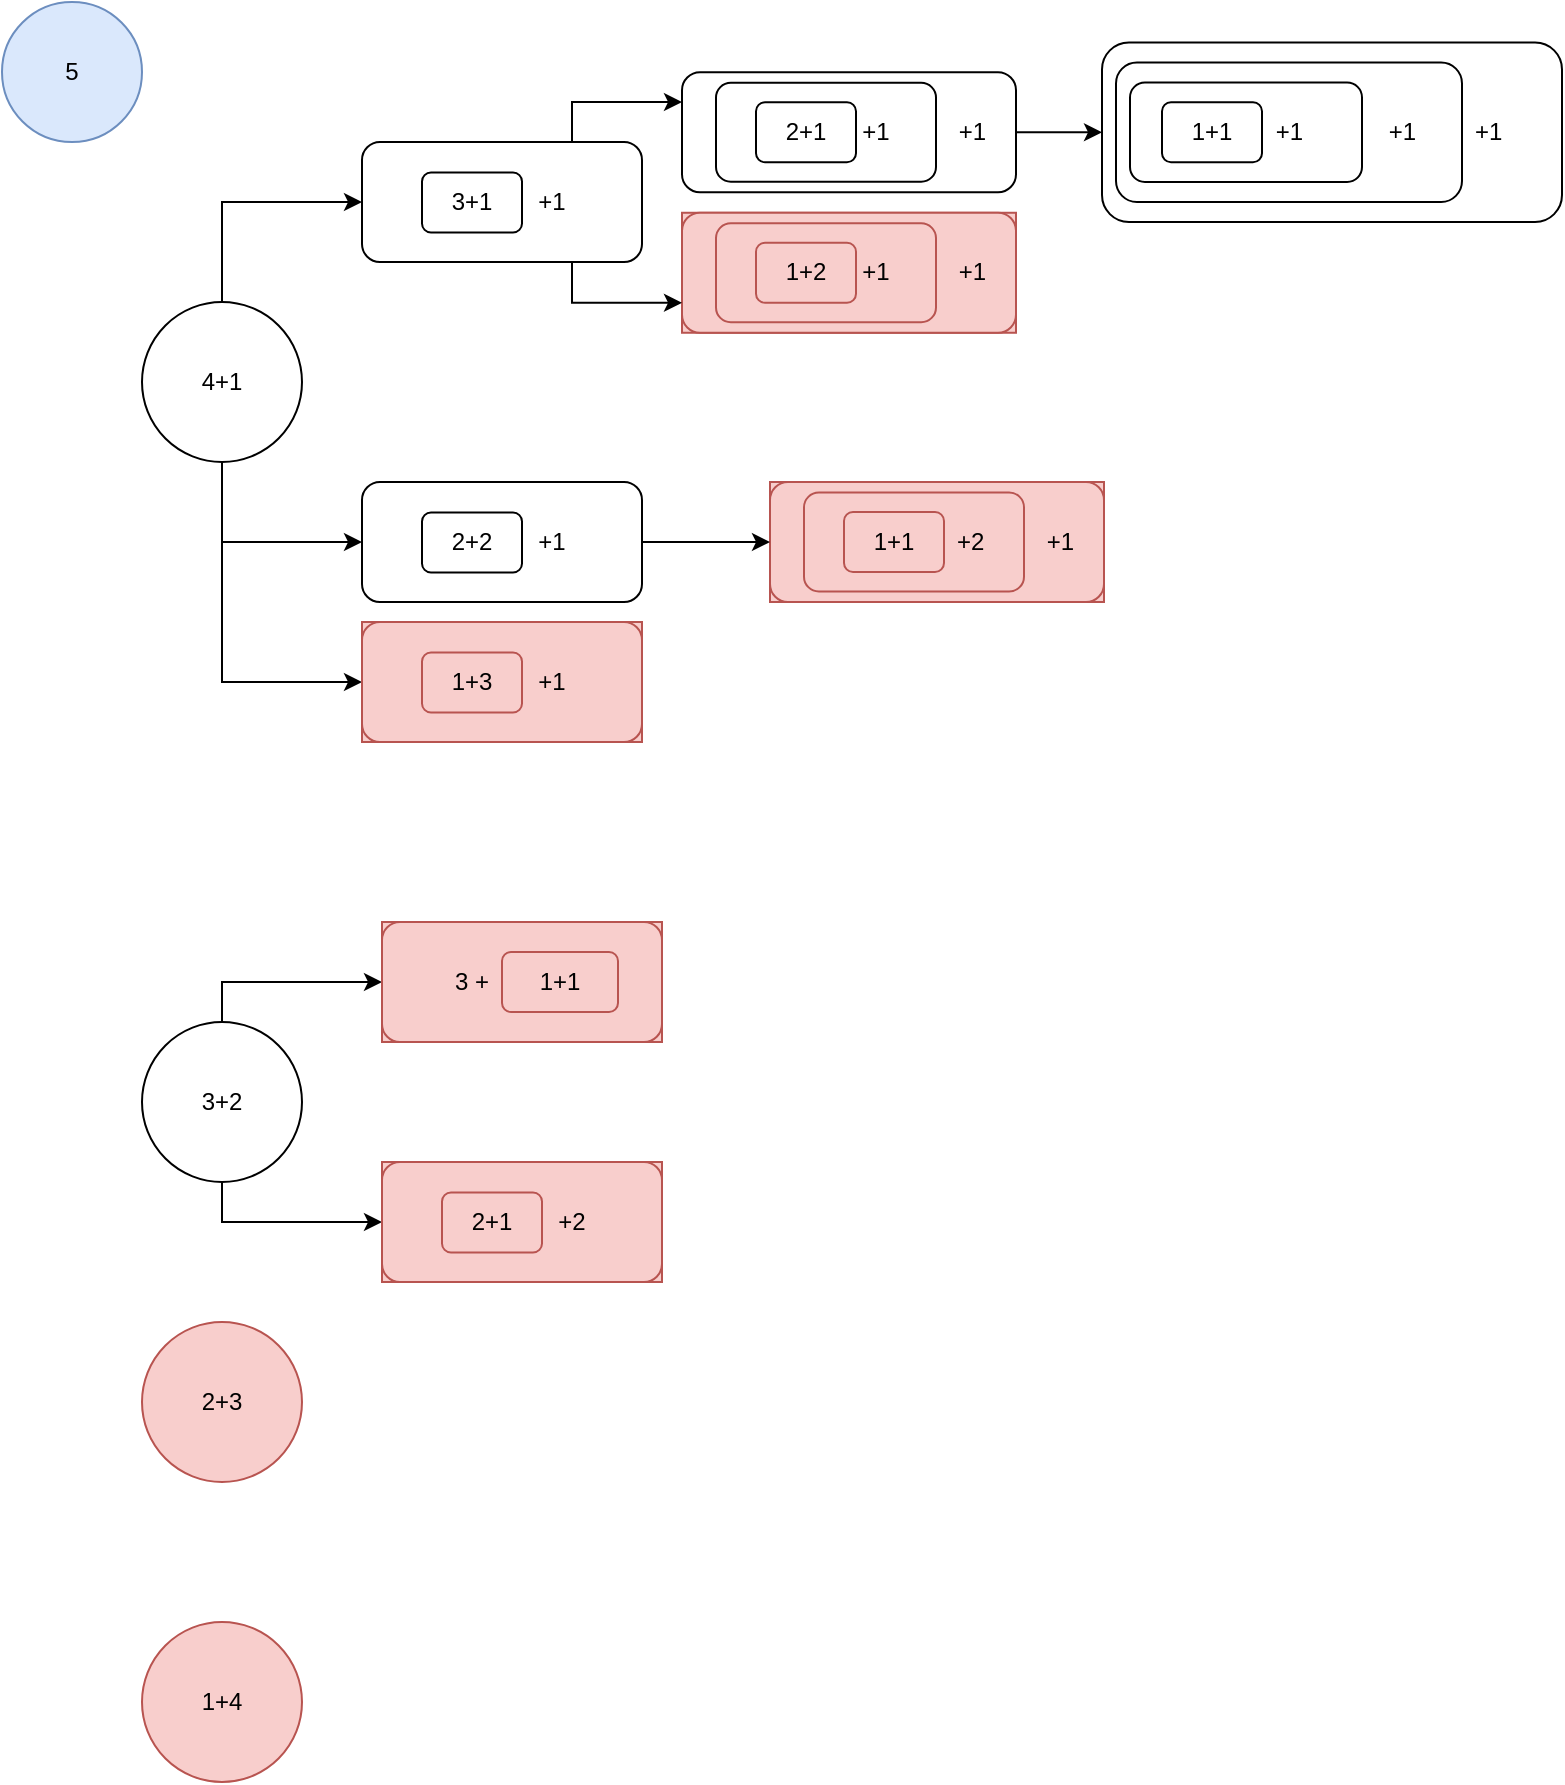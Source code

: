 <mxfile version="22.1.11" type="device">
  <diagram name="페이지-1" id="fN3KYF3YvkmrvRQAktmp">
    <mxGraphModel dx="1500" dy="809" grid="1" gridSize="10" guides="1" tooltips="1" connect="1" arrows="1" fold="1" page="1" pageScale="1" pageWidth="827" pageHeight="1169" math="0" shadow="0">
      <root>
        <mxCell id="0" />
        <mxCell id="1" parent="0" />
        <mxCell id="xLCyTfSkxh_NMXMEnzXL-1" value="5" style="ellipse;whiteSpace=wrap;html=1;aspect=fixed;fillColor=#dae8fc;strokeColor=#6c8ebf;" vertex="1" parent="1">
          <mxGeometry x="30" y="20" width="70" height="70" as="geometry" />
        </mxCell>
        <mxCell id="xLCyTfSkxh_NMXMEnzXL-89" style="edgeStyle=orthogonalEdgeStyle;rounded=0;orthogonalLoop=1;jettySize=auto;html=1;entryX=0;entryY=0.5;entryDx=0;entryDy=0;exitX=0.5;exitY=0;exitDx=0;exitDy=0;" edge="1" parent="1" source="xLCyTfSkxh_NMXMEnzXL-7" target="xLCyTfSkxh_NMXMEnzXL-38">
          <mxGeometry relative="1" as="geometry" />
        </mxCell>
        <mxCell id="xLCyTfSkxh_NMXMEnzXL-90" style="edgeStyle=orthogonalEdgeStyle;rounded=0;orthogonalLoop=1;jettySize=auto;html=1;exitX=0.5;exitY=1;exitDx=0;exitDy=0;entryX=0;entryY=0.5;entryDx=0;entryDy=0;" edge="1" parent="1" source="xLCyTfSkxh_NMXMEnzXL-7" target="xLCyTfSkxh_NMXMEnzXL-50">
          <mxGeometry relative="1" as="geometry" />
        </mxCell>
        <mxCell id="xLCyTfSkxh_NMXMEnzXL-91" style="edgeStyle=orthogonalEdgeStyle;rounded=0;orthogonalLoop=1;jettySize=auto;html=1;exitX=0.5;exitY=1;exitDx=0;exitDy=0;entryX=0;entryY=0.5;entryDx=0;entryDy=0;" edge="1" parent="1" source="xLCyTfSkxh_NMXMEnzXL-7" target="xLCyTfSkxh_NMXMEnzXL-52">
          <mxGeometry relative="1" as="geometry" />
        </mxCell>
        <mxCell id="xLCyTfSkxh_NMXMEnzXL-7" value="4+1" style="ellipse;whiteSpace=wrap;html=1;aspect=fixed;" vertex="1" parent="1">
          <mxGeometry x="100" y="170" width="80" height="80" as="geometry" />
        </mxCell>
        <mxCell id="xLCyTfSkxh_NMXMEnzXL-92" style="edgeStyle=orthogonalEdgeStyle;rounded=0;orthogonalLoop=1;jettySize=auto;html=1;entryX=0;entryY=0.5;entryDx=0;entryDy=0;exitX=0.5;exitY=0;exitDx=0;exitDy=0;" edge="1" parent="1" source="xLCyTfSkxh_NMXMEnzXL-72" target="xLCyTfSkxh_NMXMEnzXL-73">
          <mxGeometry relative="1" as="geometry" />
        </mxCell>
        <mxCell id="xLCyTfSkxh_NMXMEnzXL-93" style="edgeStyle=orthogonalEdgeStyle;rounded=0;orthogonalLoop=1;jettySize=auto;html=1;entryX=0;entryY=0.5;entryDx=0;entryDy=0;exitX=0.5;exitY=1;exitDx=0;exitDy=0;" edge="1" parent="1" source="xLCyTfSkxh_NMXMEnzXL-72" target="xLCyTfSkxh_NMXMEnzXL-77">
          <mxGeometry relative="1" as="geometry" />
        </mxCell>
        <mxCell id="xLCyTfSkxh_NMXMEnzXL-72" value="3+2" style="ellipse;whiteSpace=wrap;html=1;aspect=fixed;" vertex="1" parent="1">
          <mxGeometry x="100" y="530" width="80" height="80" as="geometry" />
        </mxCell>
        <mxCell id="xLCyTfSkxh_NMXMEnzXL-79" value="" style="group;fillColor=#f8cecc;strokeColor=#b85450;" vertex="1" connectable="0" parent="1">
          <mxGeometry x="220" y="600" width="140" height="60" as="geometry" />
        </mxCell>
        <mxCell id="xLCyTfSkxh_NMXMEnzXL-77" value="&amp;nbsp; &amp;nbsp; &amp;nbsp; &amp;nbsp; &amp;nbsp; &amp;nbsp; &amp;nbsp; &amp;nbsp;+2" style="rounded=1;whiteSpace=wrap;html=1;fillColor=#f8cecc;strokeColor=#b85450;" vertex="1" parent="xLCyTfSkxh_NMXMEnzXL-79">
          <mxGeometry width="140" height="60" as="geometry" />
        </mxCell>
        <mxCell id="xLCyTfSkxh_NMXMEnzXL-78" value="2+1" style="rounded=1;whiteSpace=wrap;html=1;fillColor=#f8cecc;strokeColor=#b85450;" vertex="1" parent="xLCyTfSkxh_NMXMEnzXL-79">
          <mxGeometry x="30" y="15.25" width="50" height="30" as="geometry" />
        </mxCell>
        <mxCell id="xLCyTfSkxh_NMXMEnzXL-80" value="" style="group;fillColor=#f8cecc;strokeColor=#b85450;" vertex="1" connectable="0" parent="1">
          <mxGeometry x="220" y="480" width="140" height="60" as="geometry" />
        </mxCell>
        <mxCell id="xLCyTfSkxh_NMXMEnzXL-73" value="3 +&amp;nbsp; &amp;nbsp; &amp;nbsp; &amp;nbsp; &amp;nbsp; &amp;nbsp; &amp;nbsp; &amp;nbsp;" style="rounded=1;whiteSpace=wrap;html=1;fillColor=#f8cecc;strokeColor=#b85450;" vertex="1" parent="xLCyTfSkxh_NMXMEnzXL-80">
          <mxGeometry width="140" height="60" as="geometry" />
        </mxCell>
        <mxCell id="xLCyTfSkxh_NMXMEnzXL-74" value="1+1" style="rounded=1;whiteSpace=wrap;html=1;fillColor=#f8cecc;strokeColor=#b85450;" vertex="1" parent="xLCyTfSkxh_NMXMEnzXL-80">
          <mxGeometry x="60" y="15" width="58" height="30" as="geometry" />
        </mxCell>
        <mxCell id="xLCyTfSkxh_NMXMEnzXL-81" value="" style="group;fillColor=#f8cecc;strokeColor=#b85450;" vertex="1" connectable="0" parent="1">
          <mxGeometry x="210" y="330" width="140" height="60" as="geometry" />
        </mxCell>
        <mxCell id="xLCyTfSkxh_NMXMEnzXL-52" value="&amp;nbsp; &amp;nbsp; &amp;nbsp; &amp;nbsp; &amp;nbsp; &amp;nbsp; &amp;nbsp; &amp;nbsp;+1" style="rounded=1;whiteSpace=wrap;html=1;fillColor=#f8cecc;strokeColor=#b85450;" vertex="1" parent="xLCyTfSkxh_NMXMEnzXL-81">
          <mxGeometry width="140" height="60" as="geometry" />
        </mxCell>
        <mxCell id="xLCyTfSkxh_NMXMEnzXL-53" value="1+3" style="rounded=1;whiteSpace=wrap;html=1;fillColor=#f8cecc;strokeColor=#b85450;" vertex="1" parent="xLCyTfSkxh_NMXMEnzXL-81">
          <mxGeometry x="30" y="15.25" width="50" height="30" as="geometry" />
        </mxCell>
        <mxCell id="xLCyTfSkxh_NMXMEnzXL-82" value="" style="group" vertex="1" connectable="0" parent="1">
          <mxGeometry x="210" y="260" width="140" height="60" as="geometry" />
        </mxCell>
        <mxCell id="xLCyTfSkxh_NMXMEnzXL-50" value="&amp;nbsp; &amp;nbsp; &amp;nbsp; &amp;nbsp; &amp;nbsp; &amp;nbsp; &amp;nbsp; &amp;nbsp;+1" style="rounded=1;whiteSpace=wrap;html=1;" vertex="1" parent="xLCyTfSkxh_NMXMEnzXL-82">
          <mxGeometry width="140" height="60" as="geometry" />
        </mxCell>
        <mxCell id="xLCyTfSkxh_NMXMEnzXL-51" value="2+2" style="rounded=1;whiteSpace=wrap;html=1;" vertex="1" parent="xLCyTfSkxh_NMXMEnzXL-82">
          <mxGeometry x="30" y="15.25" width="50" height="30" as="geometry" />
        </mxCell>
        <mxCell id="xLCyTfSkxh_NMXMEnzXL-83" value="" style="group" vertex="1" connectable="0" parent="1">
          <mxGeometry x="210" y="90" width="140" height="60" as="geometry" />
        </mxCell>
        <mxCell id="xLCyTfSkxh_NMXMEnzXL-38" value="&amp;nbsp; &amp;nbsp; &amp;nbsp; &amp;nbsp; &amp;nbsp; &amp;nbsp; &amp;nbsp; &amp;nbsp;+1" style="rounded=1;whiteSpace=wrap;html=1;" vertex="1" parent="xLCyTfSkxh_NMXMEnzXL-83">
          <mxGeometry width="140" height="60" as="geometry" />
        </mxCell>
        <mxCell id="xLCyTfSkxh_NMXMEnzXL-49" value="3+1" style="rounded=1;whiteSpace=wrap;html=1;" vertex="1" parent="xLCyTfSkxh_NMXMEnzXL-83">
          <mxGeometry x="30" y="15.25" width="50" height="30" as="geometry" />
        </mxCell>
        <mxCell id="xLCyTfSkxh_NMXMEnzXL-84" value="" style="group;fillColor=#f8cecc;strokeColor=#b85450;" vertex="1" connectable="0" parent="1">
          <mxGeometry x="370" y="125.38" width="167" height="60" as="geometry" />
        </mxCell>
        <mxCell id="xLCyTfSkxh_NMXMEnzXL-61" value="&amp;nbsp; &amp;nbsp; &amp;nbsp; &amp;nbsp; &amp;nbsp; &amp;nbsp; &amp;nbsp; &amp;nbsp; &amp;nbsp; &amp;nbsp; &amp;nbsp; &amp;nbsp; &amp;nbsp; &amp;nbsp; &amp;nbsp; &amp;nbsp; &amp;nbsp; &amp;nbsp; &amp;nbsp;+1" style="rounded=1;whiteSpace=wrap;html=1;fillColor=#f8cecc;strokeColor=#b85450;" vertex="1" parent="xLCyTfSkxh_NMXMEnzXL-84">
          <mxGeometry width="167" height="60" as="geometry" />
        </mxCell>
        <mxCell id="xLCyTfSkxh_NMXMEnzXL-62" value="&amp;nbsp; &amp;nbsp; &amp;nbsp; &amp;nbsp; &amp;nbsp; &amp;nbsp; &amp;nbsp; &amp;nbsp;+1" style="rounded=1;whiteSpace=wrap;html=1;fillColor=#f8cecc;strokeColor=#b85450;" vertex="1" parent="xLCyTfSkxh_NMXMEnzXL-84">
          <mxGeometry x="17" y="5.25" width="110" height="49.5" as="geometry" />
        </mxCell>
        <mxCell id="xLCyTfSkxh_NMXMEnzXL-63" value="1+2" style="rounded=1;whiteSpace=wrap;html=1;fillColor=#f8cecc;strokeColor=#b85450;" vertex="1" parent="xLCyTfSkxh_NMXMEnzXL-84">
          <mxGeometry x="37" y="15" width="50" height="30" as="geometry" />
        </mxCell>
        <mxCell id="xLCyTfSkxh_NMXMEnzXL-85" value="" style="group" vertex="1" connectable="0" parent="1">
          <mxGeometry x="370" y="55.13" width="167" height="60.0" as="geometry" />
        </mxCell>
        <mxCell id="xLCyTfSkxh_NMXMEnzXL-58" value="&amp;nbsp; &amp;nbsp; &amp;nbsp; &amp;nbsp; &amp;nbsp; &amp;nbsp; &amp;nbsp; &amp;nbsp; &amp;nbsp; &amp;nbsp; &amp;nbsp; &amp;nbsp; &amp;nbsp; &amp;nbsp; &amp;nbsp; &amp;nbsp; &amp;nbsp; &amp;nbsp; &amp;nbsp;+1" style="rounded=1;whiteSpace=wrap;html=1;" vertex="1" parent="xLCyTfSkxh_NMXMEnzXL-85">
          <mxGeometry width="167" height="60" as="geometry" />
        </mxCell>
        <mxCell id="xLCyTfSkxh_NMXMEnzXL-59" value="&amp;nbsp; &amp;nbsp; &amp;nbsp; &amp;nbsp; &amp;nbsp; &amp;nbsp; &amp;nbsp; &amp;nbsp;+1" style="rounded=1;whiteSpace=wrap;html=1;" vertex="1" parent="xLCyTfSkxh_NMXMEnzXL-85">
          <mxGeometry x="17" y="5.25" width="110" height="49.5" as="geometry" />
        </mxCell>
        <mxCell id="xLCyTfSkxh_NMXMEnzXL-60" value="2+1" style="rounded=1;whiteSpace=wrap;html=1;" vertex="1" parent="xLCyTfSkxh_NMXMEnzXL-85">
          <mxGeometry x="37" y="15.0" width="50" height="30" as="geometry" />
        </mxCell>
        <mxCell id="xLCyTfSkxh_NMXMEnzXL-86" value="" style="group;fillColor=#f8cecc;strokeColor=#b85450;" vertex="1" connectable="0" parent="1">
          <mxGeometry x="414" y="260" width="167" height="60" as="geometry" />
        </mxCell>
        <mxCell id="xLCyTfSkxh_NMXMEnzXL-69" value="&amp;nbsp; &amp;nbsp; &amp;nbsp; &amp;nbsp; &amp;nbsp; &amp;nbsp; &amp;nbsp; &amp;nbsp; &amp;nbsp; &amp;nbsp; &amp;nbsp; &amp;nbsp; &amp;nbsp; &amp;nbsp; &amp;nbsp; &amp;nbsp; &amp;nbsp; &amp;nbsp; &amp;nbsp;+1" style="rounded=1;whiteSpace=wrap;html=1;fillColor=#f8cecc;strokeColor=#b85450;" vertex="1" parent="xLCyTfSkxh_NMXMEnzXL-86">
          <mxGeometry width="167" height="60" as="geometry" />
        </mxCell>
        <mxCell id="xLCyTfSkxh_NMXMEnzXL-70" value="&amp;nbsp; &amp;nbsp; &amp;nbsp; &amp;nbsp; &amp;nbsp; &amp;nbsp; &amp;nbsp; &amp;nbsp; &amp;nbsp;+2" style="rounded=1;whiteSpace=wrap;html=1;fillColor=#f8cecc;strokeColor=#b85450;" vertex="1" parent="xLCyTfSkxh_NMXMEnzXL-86">
          <mxGeometry x="17" y="5.25" width="110" height="49.5" as="geometry" />
        </mxCell>
        <mxCell id="xLCyTfSkxh_NMXMEnzXL-71" value="1+1" style="rounded=1;whiteSpace=wrap;html=1;fillColor=#f8cecc;strokeColor=#b85450;" vertex="1" parent="xLCyTfSkxh_NMXMEnzXL-86">
          <mxGeometry x="37" y="15" width="50" height="30" as="geometry" />
        </mxCell>
        <mxCell id="xLCyTfSkxh_NMXMEnzXL-87" value="" style="group" vertex="1" connectable="0" parent="1">
          <mxGeometry x="580" y="40.26" width="230" height="89.74" as="geometry" />
        </mxCell>
        <mxCell id="xLCyTfSkxh_NMXMEnzXL-64" value="&amp;nbsp; &amp;nbsp; &amp;nbsp; &amp;nbsp; &amp;nbsp; &amp;nbsp; &amp;nbsp; &amp;nbsp; &amp;nbsp; &amp;nbsp; &amp;nbsp; &amp;nbsp; &amp;nbsp; &amp;nbsp; &amp;nbsp; &amp;nbsp; &amp;nbsp; &amp;nbsp; &amp;nbsp; &amp;nbsp; &amp;nbsp; &amp;nbsp; &amp;nbsp; &amp;nbsp;+1" style="rounded=1;whiteSpace=wrap;html=1;" vertex="1" parent="xLCyTfSkxh_NMXMEnzXL-87">
          <mxGeometry width="230" height="89.74" as="geometry" />
        </mxCell>
        <mxCell id="xLCyTfSkxh_NMXMEnzXL-65" value="&amp;nbsp; &amp;nbsp; &amp;nbsp; &amp;nbsp; &amp;nbsp; &amp;nbsp; &amp;nbsp; &amp;nbsp; &amp;nbsp; &amp;nbsp; &amp;nbsp; &amp;nbsp; &amp;nbsp; &amp;nbsp; &amp;nbsp; &amp;nbsp; &amp;nbsp; +1" style="rounded=1;whiteSpace=wrap;html=1;" vertex="1" parent="xLCyTfSkxh_NMXMEnzXL-87">
          <mxGeometry x="7" y="10" width="173" height="69.74" as="geometry" />
        </mxCell>
        <mxCell id="xLCyTfSkxh_NMXMEnzXL-66" value="&amp;nbsp; &amp;nbsp; &amp;nbsp; &amp;nbsp; &amp;nbsp; &amp;nbsp; &amp;nbsp;+1" style="rounded=1;whiteSpace=wrap;html=1;" vertex="1" parent="xLCyTfSkxh_NMXMEnzXL-87">
          <mxGeometry x="14" y="20" width="116" height="49.74" as="geometry" />
        </mxCell>
        <mxCell id="xLCyTfSkxh_NMXMEnzXL-67" value="1+1" style="rounded=1;whiteSpace=wrap;html=1;" vertex="1" parent="xLCyTfSkxh_NMXMEnzXL-87">
          <mxGeometry x="30" y="29.87" width="50" height="30" as="geometry" />
        </mxCell>
        <mxCell id="xLCyTfSkxh_NMXMEnzXL-88" style="edgeStyle=orthogonalEdgeStyle;rounded=0;orthogonalLoop=1;jettySize=auto;html=1;exitX=1;exitY=0.5;exitDx=0;exitDy=0;entryX=0;entryY=0.5;entryDx=0;entryDy=0;" edge="1" parent="1" source="xLCyTfSkxh_NMXMEnzXL-50" target="xLCyTfSkxh_NMXMEnzXL-69">
          <mxGeometry relative="1" as="geometry" />
        </mxCell>
        <mxCell id="xLCyTfSkxh_NMXMEnzXL-94" style="edgeStyle=orthogonalEdgeStyle;rounded=0;orthogonalLoop=1;jettySize=auto;html=1;exitX=0.75;exitY=0;exitDx=0;exitDy=0;entryX=0;entryY=0.25;entryDx=0;entryDy=0;" edge="1" parent="1" source="xLCyTfSkxh_NMXMEnzXL-38" target="xLCyTfSkxh_NMXMEnzXL-58">
          <mxGeometry relative="1" as="geometry" />
        </mxCell>
        <mxCell id="xLCyTfSkxh_NMXMEnzXL-95" style="edgeStyle=orthogonalEdgeStyle;rounded=0;orthogonalLoop=1;jettySize=auto;html=1;exitX=0.75;exitY=1;exitDx=0;exitDy=0;entryX=0;entryY=0.75;entryDx=0;entryDy=0;" edge="1" parent="1" source="xLCyTfSkxh_NMXMEnzXL-38" target="xLCyTfSkxh_NMXMEnzXL-61">
          <mxGeometry relative="1" as="geometry" />
        </mxCell>
        <mxCell id="xLCyTfSkxh_NMXMEnzXL-96" style="edgeStyle=orthogonalEdgeStyle;rounded=0;orthogonalLoop=1;jettySize=auto;html=1;exitX=1;exitY=0.5;exitDx=0;exitDy=0;entryX=0;entryY=0.5;entryDx=0;entryDy=0;" edge="1" parent="1" source="xLCyTfSkxh_NMXMEnzXL-58" target="xLCyTfSkxh_NMXMEnzXL-64">
          <mxGeometry relative="1" as="geometry" />
        </mxCell>
        <mxCell id="xLCyTfSkxh_NMXMEnzXL-97" value="2+3" style="ellipse;whiteSpace=wrap;html=1;aspect=fixed;fillColor=#f8cecc;strokeColor=#b85450;" vertex="1" parent="1">
          <mxGeometry x="100" y="680" width="80" height="80" as="geometry" />
        </mxCell>
        <mxCell id="xLCyTfSkxh_NMXMEnzXL-98" value="1+4" style="ellipse;whiteSpace=wrap;html=1;aspect=fixed;fillColor=#f8cecc;strokeColor=#b85450;" vertex="1" parent="1">
          <mxGeometry x="100" y="830" width="80" height="80" as="geometry" />
        </mxCell>
      </root>
    </mxGraphModel>
  </diagram>
</mxfile>
